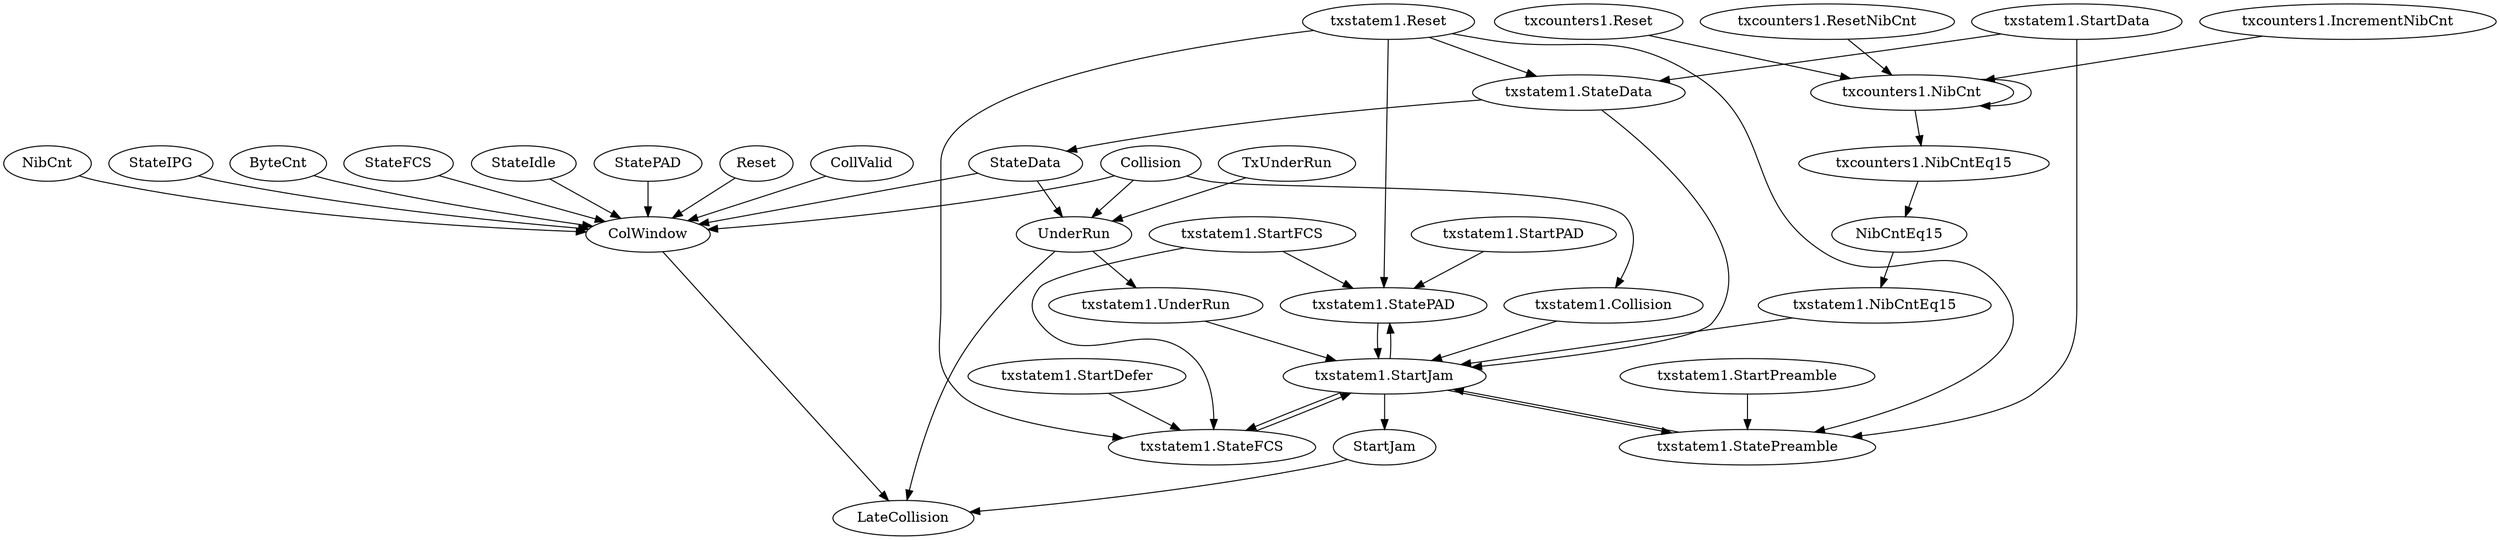 digraph "" {
	"txstatem1.StatePAD"	 [complexity=12,
		importance=0.0274680783753,
		rank=0.00228900653127];
	"txstatem1.StartJam"	 [complexity=14,
		importance=0.0608266587533,
		rank=0.00434476133952];
	"txstatem1.StatePAD" -> "txstatem1.StartJam";
	StateFCS	 [complexity=12,
		importance=0.0338817859193,
		rank=0.00282348215994];
	ColWindow	 [complexity=4,
		importance=0.0145993858694,
		rank=0.00364984646734];
	StateFCS -> ColWindow;
	"txstatem1.StatePreamble"	 [complexity=12,
		importance=0.0251719584409,
		rank=0.0020976632034];
	"txstatem1.StatePreamble" -> "txstatem1.StartJam";
	"txcounters1.NibCnt"	 [complexity=16,
		importance=0.066949518136,
		rank=0.0041843448835];
	"txcounters1.NibCnt" -> "txcounters1.NibCnt";
	"txcounters1.NibCntEq15"	 [complexity=12,
		importance=0.0290663135192,
		rank=0.00242219279327];
	"txcounters1.NibCnt" -> "txcounters1.NibCntEq15";
	"txstatem1.StartFCS"	 [complexity=13,
		importance=0.0347314830543,
		rank=0.00267165254264];
	"txstatem1.StartFCS" -> "txstatem1.StatePAD";
	"txstatem1.StateFCS"	 [complexity=12,
		importance=0.0253068420809,
		rank=0.00210890350675];
	"txstatem1.StartFCS" -> "txstatem1.StateFCS";
	"txcounters1.Reset"	 [complexity=17,
		importance=0.203716745253,
		rank=0.011983337956];
	"txcounters1.Reset" -> "txcounters1.NibCnt";
	"txstatem1.StateData"	 [complexity=16,
		importance=0.0319877421097,
		rank=0.00199923388186];
	StateData	 [complexity=16,
		importance=0.0275555651919,
		rank=0.00172222282449];
	"txstatem1.StateData" -> StateData;
	"txstatem1.StateData" -> "txstatem1.StartJam";
	UnderRun	 [complexity=12,
		importance=0.0243542934704,
		rank=0.00202952445587];
	StateData -> UnderRun;
	StateData -> ColWindow;
	"txstatem1.UnderRun"	 [complexity=12,
		importance=0.0209480276912,
		rank=0.00174566897427];
	"txstatem1.UnderRun" -> "txstatem1.StartJam";
	"txstatem1.StartDefer"	 [complexity=14,
		importance=0.0751700829033,
		rank=0.00536929163595];
	"txstatem1.StartDefer" -> "txstatem1.StateFCS";
	StateIdle	 [complexity=6,
		importance=0.0181049636269,
		rank=0.00301749393781];
	StateIdle -> ColWindow;
	"txstatem1.Reset"	 [complexity=17,
		importance=0.546659806709,
		rank=0.0321564592182];
	"txstatem1.Reset" -> "txstatem1.StatePAD";
	"txstatem1.Reset" -> "txstatem1.StatePreamble";
	"txstatem1.Reset" -> "txstatem1.StateData";
	"txstatem1.Reset" -> "txstatem1.StateFCS";
	NibCntEq15	 [complexity=12,
		importance=0.0250505371379,
		rank=0.0020875447615];
	"txstatem1.NibCntEq15"	 [complexity=12,
		importance=0.0212147146048,
		rank=0.00176789288374];
	NibCntEq15 -> "txstatem1.NibCntEq15";
	StartJam	 [complexity=4,
		importance=0.00769027442473,
		rank=0.00192256860618];
	LateCollision	 [complexity=0,
		importance=0.00422006902484,
		rank=0.0];
	StartJam -> LateCollision;
	UnderRun -> "txstatem1.UnderRun";
	UnderRun -> LateCollision;
	"txstatem1.StartJam" -> "txstatem1.StatePAD";
	"txstatem1.StartJam" -> "txstatem1.StatePreamble";
	"txstatem1.StartJam" -> StartJam;
	"txstatem1.StartJam" -> "txstatem1.StateFCS";
	"txcounters1.ResetNibCnt"	 [complexity=17,
		importance=0.151228049278,
		rank=0.00889576760461];
	"txcounters1.ResetNibCnt" -> "txcounters1.NibCnt";
	StatePAD	 [complexity=12,
		importance=0.0336253408613,
		rank=0.00280211173844];
	StatePAD -> ColWindow;
	ColWindow -> LateCollision;
	Reset	 [complexity=5,
		importance=0.0466300417544,
		rank=0.00932600835088];
	Reset -> ColWindow;
	TxUnderRun	 [complexity=16,
		importance=0.0271861776167,
		rank=0.00169913610105];
	TxUnderRun -> UnderRun;
	CollValid	 [complexity=12,
		importance=0.032030655885,
		rank=0.00266922132375];
	CollValid -> ColWindow;
	NibCnt	 [complexity=12,
		importance=0.0624133198587,
		rank=0.00520110998822];
	NibCnt -> ColWindow;
	"txstatem1.StartPAD"	 [complexity=13,
		importance=0.0335280827324,
		rank=0.00257908328711];
	"txstatem1.StartPAD" -> "txstatem1.StatePAD";
	StateIPG	 [complexity=6,
		importance=0.0189811174096,
		rank=0.00316351956827];
	StateIPG -> ColWindow;
	"txcounters1.NibCntEq15" -> NibCntEq15;
	"txstatem1.StartPreamble"	 [complexity=13,
		importance=0.0306789430049,
		rank=0.00235991869269];
	"txstatem1.StartPreamble" -> "txstatem1.StatePreamble";
	"txstatem1.NibCntEq15" -> "txstatem1.StartJam";
	"txstatem1.StateFCS" -> "txstatem1.StartJam";
	Collision	 [complexity=16,
		importance=0.0271861776167,
		rank=0.00169913610105];
	Collision -> UnderRun;
	Collision -> ColWindow;
	"txstatem1.Collision"	 [complexity=12,
		importance=0.020971126701,
		rank=0.00174759389175];
	Collision -> "txstatem1.Collision";
	"txstatem1.Collision" -> "txstatem1.StartJam";
	"txstatem1.StartData"	 [complexity=18,
		importance=0.0415935957726,
		rank=0.0023107553207];
	"txstatem1.StartData" -> "txstatem1.StatePreamble";
	"txstatem1.StartData" -> "txstatem1.StateData";
	ByteCnt	 [complexity=12,
		importance=0.0336846986288,
		rank=0.00280705821906];
	ByteCnt -> ColWindow;
	"txcounters1.IncrementNibCnt"	 [complexity=17,
		importance=0.0785125238094,
		rank=0.0046183837535];
	"txcounters1.IncrementNibCnt" -> "txcounters1.NibCnt";
}
